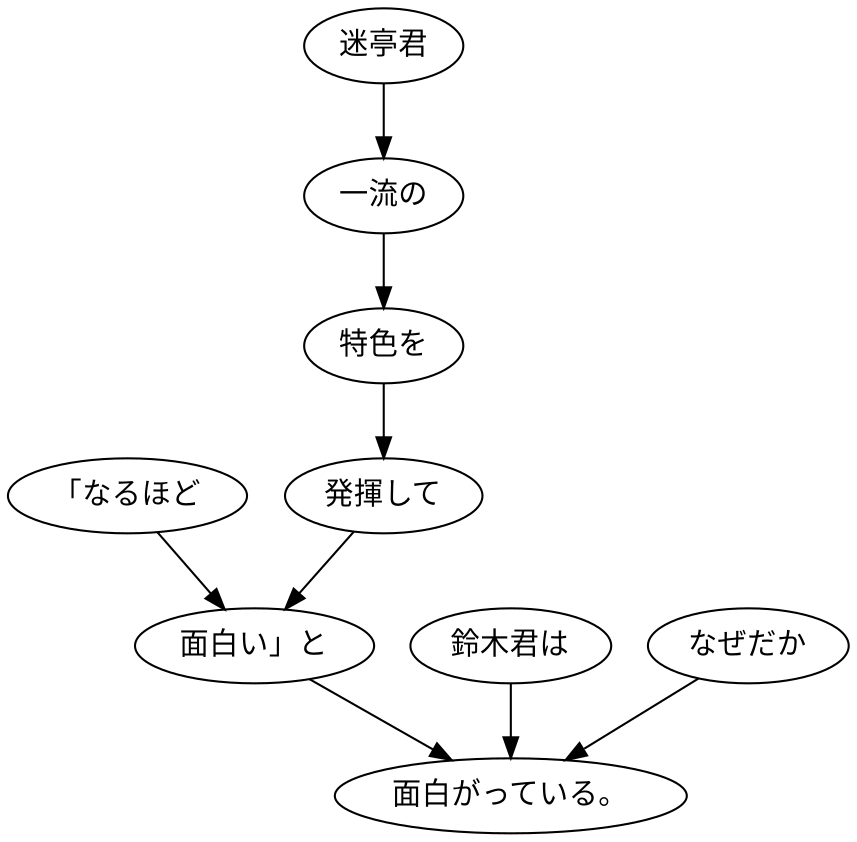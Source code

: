 digraph graph2535 {
	node0 [label="「なるほど"];
	node1 [label="迷亭君"];
	node2 [label="一流の"];
	node3 [label="特色を"];
	node4 [label="発揮して"];
	node5 [label="面白い」と"];
	node6 [label="鈴木君は"];
	node7 [label="なぜだか"];
	node8 [label="面白がっている。"];
	node0 -> node5;
	node1 -> node2;
	node2 -> node3;
	node3 -> node4;
	node4 -> node5;
	node5 -> node8;
	node6 -> node8;
	node7 -> node8;
}
